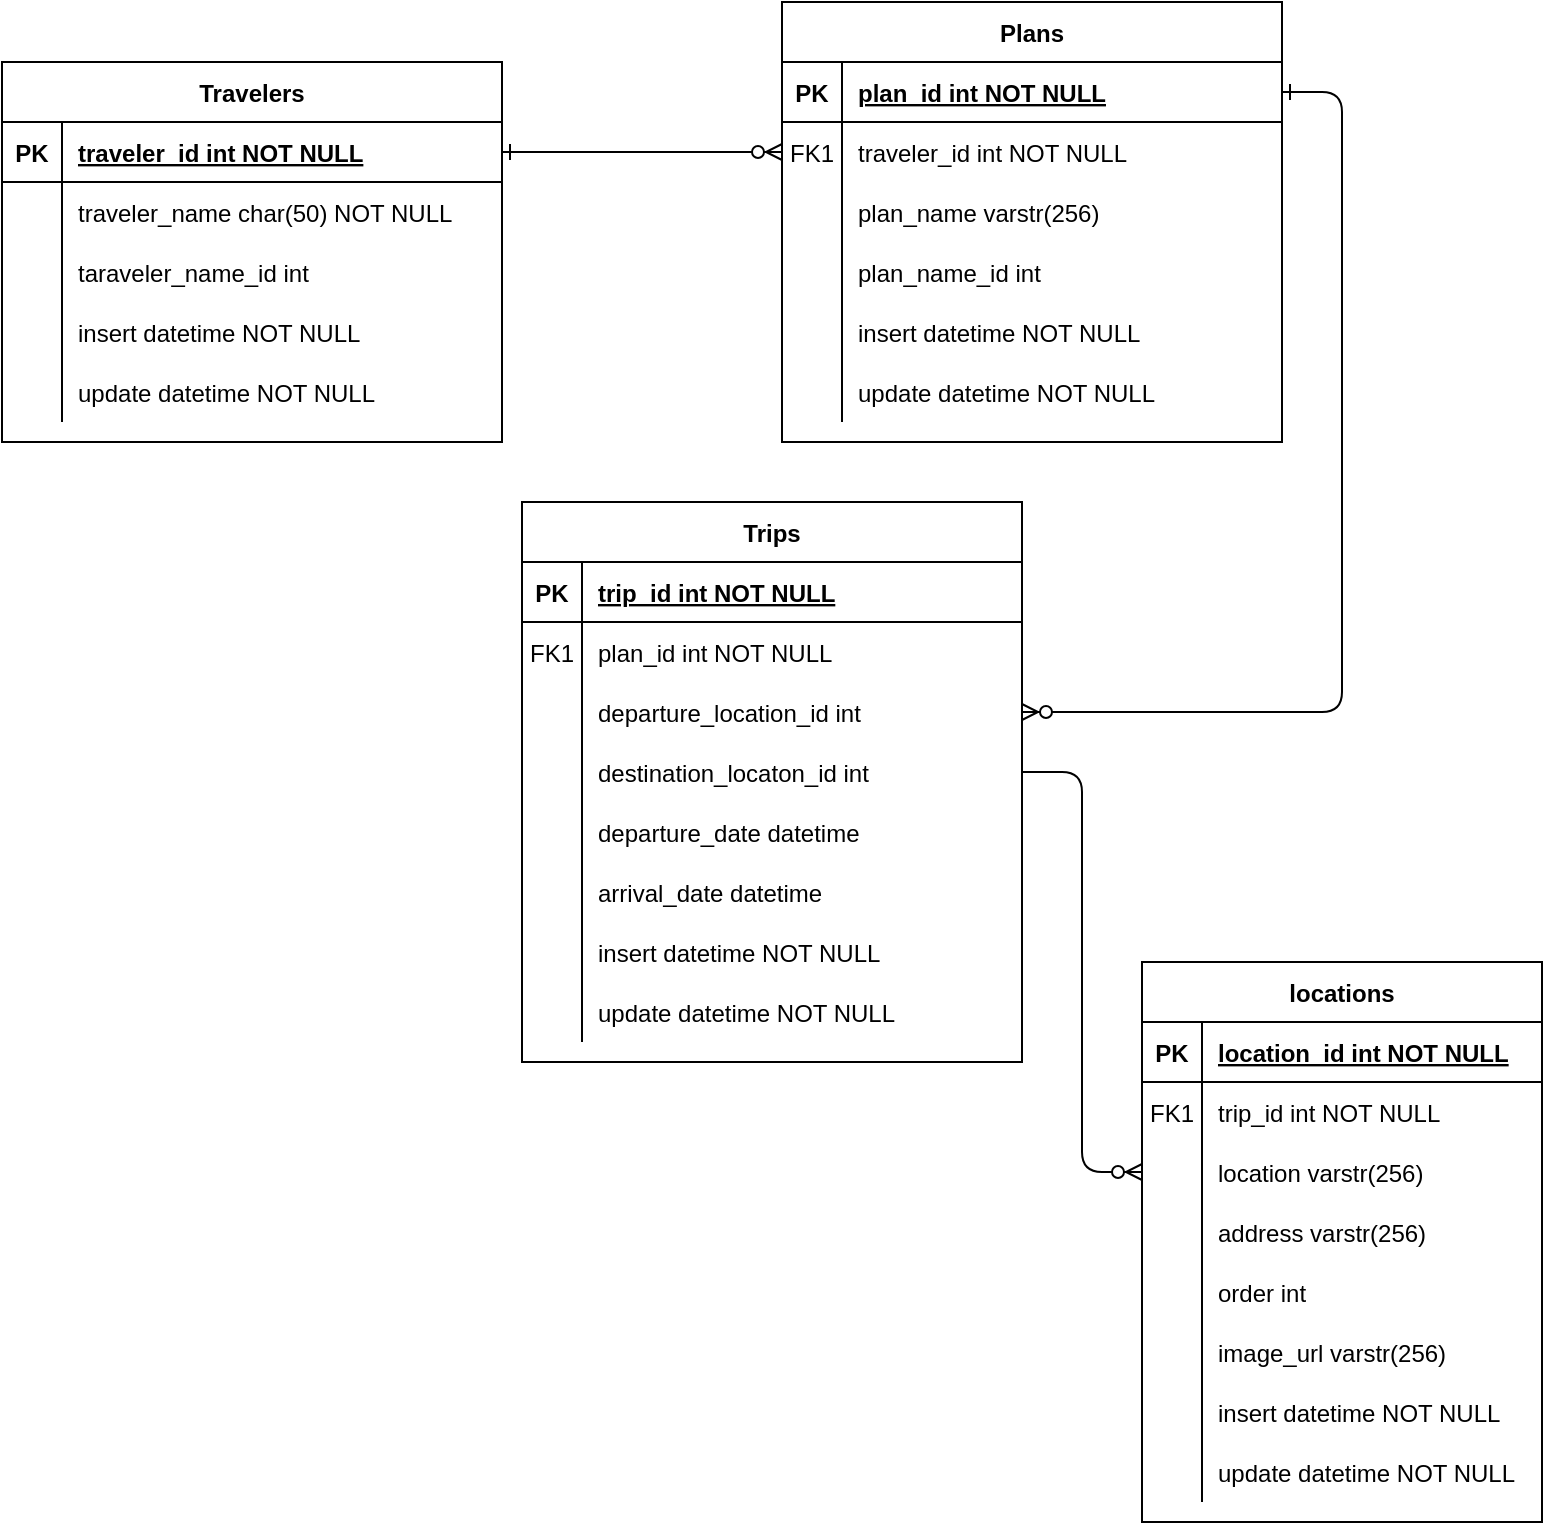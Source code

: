 <mxfile version="13.4.1" type="github">
  <diagram id="R2lEEEUBdFMjLlhIrx00" name="Page-1">
    <mxGraphModel dx="1186" dy="653" grid="1" gridSize="10" guides="1" tooltips="1" connect="1" arrows="1" fold="1" page="1" pageScale="1" pageWidth="850" pageHeight="1100" math="0" shadow="0" extFonts="Permanent Marker^https://fonts.googleapis.com/css?family=Permanent+Marker">
      <root>
        <mxCell id="0" />
        <mxCell id="1" parent="0" />
        <mxCell id="C-vyLk0tnHw3VtMMgP7b-1" value="" style="edgeStyle=entityRelationEdgeStyle;endArrow=ERzeroToMany;startArrow=ERone;endFill=1;startFill=0;" parent="1" source="C-vyLk0tnHw3VtMMgP7b-24" target="C-vyLk0tnHw3VtMMgP7b-6" edge="1">
          <mxGeometry width="100" height="100" relative="1" as="geometry">
            <mxPoint x="340" y="720" as="sourcePoint" />
            <mxPoint x="440" y="620" as="targetPoint" />
          </mxGeometry>
        </mxCell>
        <mxCell id="C-vyLk0tnHw3VtMMgP7b-12" value="" style="edgeStyle=entityRelationEdgeStyle;endArrow=ERzeroToMany;startArrow=ERone;endFill=1;startFill=0;" parent="1" source="C-vyLk0tnHw3VtMMgP7b-3" target="C-vyLk0tnHw3VtMMgP7b-17" edge="1">
          <mxGeometry width="100" height="100" relative="1" as="geometry">
            <mxPoint x="400" y="180" as="sourcePoint" />
            <mxPoint x="460" y="205" as="targetPoint" />
          </mxGeometry>
        </mxCell>
        <mxCell id="DpJ3JhVT5KA6zE6sPH7z-56" value="" style="edgeStyle=entityRelationEdgeStyle;fontSize=12;html=1;endArrow=ERzeroToMany;endFill=1;exitX=1;exitY=0.5;exitDx=0;exitDy=0;" parent="1" source="DpJ3JhVT5KA6zE6sPH7z-19" target="DpJ3JhVT5KA6zE6sPH7z-44" edge="1">
          <mxGeometry width="100" height="100" relative="1" as="geometry">
            <mxPoint x="780" y="390" as="sourcePoint" />
            <mxPoint x="210" y="530" as="targetPoint" />
          </mxGeometry>
        </mxCell>
        <mxCell id="C-vyLk0tnHw3VtMMgP7b-13" value="Trips" style="shape=table;startSize=30;container=1;collapsible=1;childLayout=tableLayout;fixedRows=1;rowLines=0;fontStyle=1;align=center;resizeLast=1;" parent="1" vertex="1">
          <mxGeometry x="320" y="340" width="250" height="280" as="geometry">
            <mxRectangle x="450" y="280" width="60" height="30" as="alternateBounds" />
          </mxGeometry>
        </mxCell>
        <mxCell id="C-vyLk0tnHw3VtMMgP7b-14" value="" style="shape=partialRectangle;collapsible=0;dropTarget=0;pointerEvents=0;fillColor=none;points=[[0,0.5],[1,0.5]];portConstraint=eastwest;top=0;left=0;right=0;bottom=1;" parent="C-vyLk0tnHw3VtMMgP7b-13" vertex="1">
          <mxGeometry y="30" width="250" height="30" as="geometry" />
        </mxCell>
        <mxCell id="C-vyLk0tnHw3VtMMgP7b-15" value="PK" style="shape=partialRectangle;overflow=hidden;connectable=0;fillColor=none;top=0;left=0;bottom=0;right=0;fontStyle=1;" parent="C-vyLk0tnHw3VtMMgP7b-14" vertex="1">
          <mxGeometry width="30" height="30" as="geometry" />
        </mxCell>
        <mxCell id="C-vyLk0tnHw3VtMMgP7b-16" value="trip_id int NOT NULL " style="shape=partialRectangle;overflow=hidden;connectable=0;fillColor=none;top=0;left=0;bottom=0;right=0;align=left;spacingLeft=6;fontStyle=5;" parent="C-vyLk0tnHw3VtMMgP7b-14" vertex="1">
          <mxGeometry x="30" width="220" height="30" as="geometry" />
        </mxCell>
        <mxCell id="DpJ3JhVT5KA6zE6sPH7z-31" style="shape=partialRectangle;collapsible=0;dropTarget=0;pointerEvents=0;fillColor=none;points=[[0,0.5],[1,0.5]];portConstraint=eastwest;top=0;left=0;right=0;bottom=0;" parent="C-vyLk0tnHw3VtMMgP7b-13" vertex="1">
          <mxGeometry y="60" width="250" height="30" as="geometry" />
        </mxCell>
        <mxCell id="DpJ3JhVT5KA6zE6sPH7z-32" value="FK1" style="shape=partialRectangle;overflow=hidden;connectable=0;fillColor=none;top=0;left=0;bottom=0;right=0;" parent="DpJ3JhVT5KA6zE6sPH7z-31" vertex="1">
          <mxGeometry width="30" height="30" as="geometry" />
        </mxCell>
        <mxCell id="DpJ3JhVT5KA6zE6sPH7z-33" value="plan_id int NOT NULL" style="shape=partialRectangle;overflow=hidden;connectable=0;fillColor=none;top=0;left=0;bottom=0;right=0;align=left;spacingLeft=6;" parent="DpJ3JhVT5KA6zE6sPH7z-31" vertex="1">
          <mxGeometry x="30" width="220" height="30" as="geometry" />
        </mxCell>
        <mxCell id="C-vyLk0tnHw3VtMMgP7b-17" value="" style="shape=partialRectangle;collapsible=0;dropTarget=0;pointerEvents=0;fillColor=none;points=[[0,0.5],[1,0.5]];portConstraint=eastwest;top=0;left=0;right=0;bottom=0;" parent="C-vyLk0tnHw3VtMMgP7b-13" vertex="1">
          <mxGeometry y="90" width="250" height="30" as="geometry" />
        </mxCell>
        <mxCell id="C-vyLk0tnHw3VtMMgP7b-18" value="" style="shape=partialRectangle;overflow=hidden;connectable=0;fillColor=none;top=0;left=0;bottom=0;right=0;" parent="C-vyLk0tnHw3VtMMgP7b-17" vertex="1">
          <mxGeometry width="30" height="30" as="geometry" />
        </mxCell>
        <mxCell id="C-vyLk0tnHw3VtMMgP7b-19" value="departure_location_id int" style="shape=partialRectangle;overflow=hidden;connectable=0;fillColor=none;top=0;left=0;bottom=0;right=0;align=left;spacingLeft=6;" parent="C-vyLk0tnHw3VtMMgP7b-17" vertex="1">
          <mxGeometry x="30" width="220" height="30" as="geometry" />
        </mxCell>
        <mxCell id="DpJ3JhVT5KA6zE6sPH7z-19" style="shape=partialRectangle;collapsible=0;dropTarget=0;pointerEvents=0;fillColor=none;points=[[0,0.5],[1,0.5]];portConstraint=eastwest;top=0;left=0;right=0;bottom=0;" parent="C-vyLk0tnHw3VtMMgP7b-13" vertex="1">
          <mxGeometry y="120" width="250" height="30" as="geometry" />
        </mxCell>
        <mxCell id="DpJ3JhVT5KA6zE6sPH7z-20" style="shape=partialRectangle;overflow=hidden;connectable=0;fillColor=none;top=0;left=0;bottom=0;right=0;" parent="DpJ3JhVT5KA6zE6sPH7z-19" vertex="1">
          <mxGeometry width="30" height="30" as="geometry" />
        </mxCell>
        <mxCell id="DpJ3JhVT5KA6zE6sPH7z-21" value="destination_locaton_id int" style="shape=partialRectangle;overflow=hidden;connectable=0;fillColor=none;top=0;left=0;bottom=0;right=0;align=left;spacingLeft=6;" parent="DpJ3JhVT5KA6zE6sPH7z-19" vertex="1">
          <mxGeometry x="30" width="220" height="30" as="geometry" />
        </mxCell>
        <mxCell id="DpJ3JhVT5KA6zE6sPH7z-28" style="shape=partialRectangle;collapsible=0;dropTarget=0;pointerEvents=0;fillColor=none;points=[[0,0.5],[1,0.5]];portConstraint=eastwest;top=0;left=0;right=0;bottom=0;" parent="C-vyLk0tnHw3VtMMgP7b-13" vertex="1">
          <mxGeometry y="150" width="250" height="30" as="geometry" />
        </mxCell>
        <mxCell id="DpJ3JhVT5KA6zE6sPH7z-29" style="shape=partialRectangle;overflow=hidden;connectable=0;fillColor=none;top=0;left=0;bottom=0;right=0;" parent="DpJ3JhVT5KA6zE6sPH7z-28" vertex="1">
          <mxGeometry width="30" height="30" as="geometry" />
        </mxCell>
        <mxCell id="DpJ3JhVT5KA6zE6sPH7z-30" value="departure_date datetime" style="shape=partialRectangle;overflow=hidden;connectable=0;fillColor=none;top=0;left=0;bottom=0;right=0;align=left;spacingLeft=6;" parent="DpJ3JhVT5KA6zE6sPH7z-28" vertex="1">
          <mxGeometry x="30" width="220" height="30" as="geometry" />
        </mxCell>
        <mxCell id="DpJ3JhVT5KA6zE6sPH7z-25" style="shape=partialRectangle;collapsible=0;dropTarget=0;pointerEvents=0;fillColor=none;points=[[0,0.5],[1,0.5]];portConstraint=eastwest;top=0;left=0;right=0;bottom=0;" parent="C-vyLk0tnHw3VtMMgP7b-13" vertex="1">
          <mxGeometry y="180" width="250" height="30" as="geometry" />
        </mxCell>
        <mxCell id="DpJ3JhVT5KA6zE6sPH7z-26" style="shape=partialRectangle;overflow=hidden;connectable=0;fillColor=none;top=0;left=0;bottom=0;right=0;" parent="DpJ3JhVT5KA6zE6sPH7z-25" vertex="1">
          <mxGeometry width="30" height="30" as="geometry" />
        </mxCell>
        <mxCell id="DpJ3JhVT5KA6zE6sPH7z-27" value="arrival_date datetime" style="shape=partialRectangle;overflow=hidden;connectable=0;fillColor=none;top=0;left=0;bottom=0;right=0;align=left;spacingLeft=6;" parent="DpJ3JhVT5KA6zE6sPH7z-25" vertex="1">
          <mxGeometry x="30" width="220" height="30" as="geometry" />
        </mxCell>
        <mxCell id="C-vyLk0tnHw3VtMMgP7b-20" value="" style="shape=partialRectangle;collapsible=0;dropTarget=0;pointerEvents=0;fillColor=none;points=[[0,0.5],[1,0.5]];portConstraint=eastwest;top=0;left=0;right=0;bottom=0;" parent="C-vyLk0tnHw3VtMMgP7b-13" vertex="1">
          <mxGeometry y="210" width="250" height="30" as="geometry" />
        </mxCell>
        <mxCell id="C-vyLk0tnHw3VtMMgP7b-21" value="" style="shape=partialRectangle;overflow=hidden;connectable=0;fillColor=none;top=0;left=0;bottom=0;right=0;" parent="C-vyLk0tnHw3VtMMgP7b-20" vertex="1">
          <mxGeometry width="30" height="30" as="geometry" />
        </mxCell>
        <mxCell id="C-vyLk0tnHw3VtMMgP7b-22" value="insert datetime NOT NULL" style="shape=partialRectangle;overflow=hidden;connectable=0;fillColor=none;top=0;left=0;bottom=0;right=0;align=left;spacingLeft=6;" parent="C-vyLk0tnHw3VtMMgP7b-20" vertex="1">
          <mxGeometry x="30" width="220" height="30" as="geometry" />
        </mxCell>
        <mxCell id="DpJ3JhVT5KA6zE6sPH7z-13" style="shape=partialRectangle;collapsible=0;dropTarget=0;pointerEvents=0;fillColor=none;points=[[0,0.5],[1,0.5]];portConstraint=eastwest;top=0;left=0;right=0;bottom=0;" parent="C-vyLk0tnHw3VtMMgP7b-13" vertex="1">
          <mxGeometry y="240" width="250" height="30" as="geometry" />
        </mxCell>
        <mxCell id="DpJ3JhVT5KA6zE6sPH7z-14" style="shape=partialRectangle;overflow=hidden;connectable=0;fillColor=none;top=0;left=0;bottom=0;right=0;" parent="DpJ3JhVT5KA6zE6sPH7z-13" vertex="1">
          <mxGeometry width="30" height="30" as="geometry" />
        </mxCell>
        <mxCell id="DpJ3JhVT5KA6zE6sPH7z-15" value="update datetime NOT NULL" style="shape=partialRectangle;overflow=hidden;connectable=0;fillColor=none;top=0;left=0;bottom=0;right=0;align=left;spacingLeft=6;" parent="DpJ3JhVT5KA6zE6sPH7z-13" vertex="1">
          <mxGeometry x="30" width="220" height="30" as="geometry" />
        </mxCell>
        <mxCell id="DpJ3JhVT5KA6zE6sPH7z-37" value="locations" style="shape=table;startSize=30;container=1;collapsible=1;childLayout=tableLayout;fixedRows=1;rowLines=0;fontStyle=1;align=center;resizeLast=1;" parent="1" vertex="1">
          <mxGeometry x="630" y="570" width="200" height="280" as="geometry" />
        </mxCell>
        <mxCell id="DpJ3JhVT5KA6zE6sPH7z-38" value="" style="shape=partialRectangle;collapsible=0;dropTarget=0;pointerEvents=0;fillColor=none;top=0;left=0;bottom=1;right=0;points=[[0,0.5],[1,0.5]];portConstraint=eastwest;" parent="DpJ3JhVT5KA6zE6sPH7z-37" vertex="1">
          <mxGeometry y="30" width="200" height="30" as="geometry" />
        </mxCell>
        <mxCell id="DpJ3JhVT5KA6zE6sPH7z-39" value="PK" style="shape=partialRectangle;connectable=0;fillColor=none;top=0;left=0;bottom=0;right=0;fontStyle=1;overflow=hidden;" parent="DpJ3JhVT5KA6zE6sPH7z-38" vertex="1">
          <mxGeometry width="30" height="30" as="geometry" />
        </mxCell>
        <mxCell id="DpJ3JhVT5KA6zE6sPH7z-40" value="location_id int NOT NULL" style="shape=partialRectangle;connectable=0;fillColor=none;top=0;left=0;bottom=0;right=0;align=left;spacingLeft=6;fontStyle=5;overflow=hidden;" parent="DpJ3JhVT5KA6zE6sPH7z-38" vertex="1">
          <mxGeometry x="30" width="170" height="30" as="geometry" />
        </mxCell>
        <mxCell id="DpJ3JhVT5KA6zE6sPH7z-41" value="" style="shape=partialRectangle;collapsible=0;dropTarget=0;pointerEvents=0;fillColor=none;top=0;left=0;bottom=0;right=0;points=[[0,0.5],[1,0.5]];portConstraint=eastwest;" parent="DpJ3JhVT5KA6zE6sPH7z-37" vertex="1">
          <mxGeometry y="60" width="200" height="30" as="geometry" />
        </mxCell>
        <mxCell id="DpJ3JhVT5KA6zE6sPH7z-42" value="FK1" style="shape=partialRectangle;connectable=0;fillColor=none;top=0;left=0;bottom=0;right=0;editable=1;overflow=hidden;" parent="DpJ3JhVT5KA6zE6sPH7z-41" vertex="1">
          <mxGeometry width="30" height="30" as="geometry" />
        </mxCell>
        <mxCell id="DpJ3JhVT5KA6zE6sPH7z-43" value="trip_id int NOT NULL" style="shape=partialRectangle;connectable=0;fillColor=none;top=0;left=0;bottom=0;right=0;align=left;spacingLeft=6;overflow=hidden;" parent="DpJ3JhVT5KA6zE6sPH7z-41" vertex="1">
          <mxGeometry x="30" width="170" height="30" as="geometry" />
        </mxCell>
        <mxCell id="DpJ3JhVT5KA6zE6sPH7z-44" value="" style="shape=partialRectangle;collapsible=0;dropTarget=0;pointerEvents=0;fillColor=none;top=0;left=0;bottom=0;right=0;points=[[0,0.5],[1,0.5]];portConstraint=eastwest;" parent="DpJ3JhVT5KA6zE6sPH7z-37" vertex="1">
          <mxGeometry y="90" width="200" height="30" as="geometry" />
        </mxCell>
        <mxCell id="DpJ3JhVT5KA6zE6sPH7z-45" value="" style="shape=partialRectangle;connectable=0;fillColor=none;top=0;left=0;bottom=0;right=0;editable=1;overflow=hidden;" parent="DpJ3JhVT5KA6zE6sPH7z-44" vertex="1">
          <mxGeometry width="30" height="30" as="geometry" />
        </mxCell>
        <mxCell id="DpJ3JhVT5KA6zE6sPH7z-46" value="location varstr(256)" style="shape=partialRectangle;connectable=0;fillColor=none;top=0;left=0;bottom=0;right=0;align=left;spacingLeft=6;overflow=hidden;" parent="DpJ3JhVT5KA6zE6sPH7z-44" vertex="1">
          <mxGeometry x="30" width="170" height="30" as="geometry" />
        </mxCell>
        <mxCell id="DpJ3JhVT5KA6zE6sPH7z-47" value="" style="shape=partialRectangle;collapsible=0;dropTarget=0;pointerEvents=0;fillColor=none;top=0;left=0;bottom=0;right=0;points=[[0,0.5],[1,0.5]];portConstraint=eastwest;" parent="DpJ3JhVT5KA6zE6sPH7z-37" vertex="1">
          <mxGeometry y="120" width="200" height="30" as="geometry" />
        </mxCell>
        <mxCell id="DpJ3JhVT5KA6zE6sPH7z-48" value="" style="shape=partialRectangle;connectable=0;fillColor=none;top=0;left=0;bottom=0;right=0;editable=1;overflow=hidden;" parent="DpJ3JhVT5KA6zE6sPH7z-47" vertex="1">
          <mxGeometry width="30" height="30" as="geometry" />
        </mxCell>
        <mxCell id="DpJ3JhVT5KA6zE6sPH7z-49" value="address varstr(256)" style="shape=partialRectangle;connectable=0;fillColor=none;top=0;left=0;bottom=0;right=0;align=left;spacingLeft=6;overflow=hidden;" parent="DpJ3JhVT5KA6zE6sPH7z-47" vertex="1">
          <mxGeometry x="30" width="170" height="30" as="geometry" />
        </mxCell>
        <mxCell id="OcKX6SyRcNT8X7n-72YM-1" style="shape=partialRectangle;collapsible=0;dropTarget=0;pointerEvents=0;fillColor=none;top=0;left=0;bottom=0;right=0;points=[[0,0.5],[1,0.5]];portConstraint=eastwest;" vertex="1" parent="DpJ3JhVT5KA6zE6sPH7z-37">
          <mxGeometry y="150" width="200" height="30" as="geometry" />
        </mxCell>
        <mxCell id="OcKX6SyRcNT8X7n-72YM-2" style="shape=partialRectangle;connectable=0;fillColor=none;top=0;left=0;bottom=0;right=0;editable=1;overflow=hidden;" vertex="1" parent="OcKX6SyRcNT8X7n-72YM-1">
          <mxGeometry width="30" height="30" as="geometry" />
        </mxCell>
        <mxCell id="OcKX6SyRcNT8X7n-72YM-3" value="order int" style="shape=partialRectangle;connectable=0;fillColor=none;top=0;left=0;bottom=0;right=0;align=left;spacingLeft=6;overflow=hidden;" vertex="1" parent="OcKX6SyRcNT8X7n-72YM-1">
          <mxGeometry x="30" width="170" height="30" as="geometry" />
        </mxCell>
        <mxCell id="DpJ3JhVT5KA6zE6sPH7z-58" style="shape=partialRectangle;collapsible=0;dropTarget=0;pointerEvents=0;fillColor=none;top=0;left=0;bottom=0;right=0;points=[[0,0.5],[1,0.5]];portConstraint=eastwest;" parent="DpJ3JhVT5KA6zE6sPH7z-37" vertex="1">
          <mxGeometry y="180" width="200" height="30" as="geometry" />
        </mxCell>
        <mxCell id="DpJ3JhVT5KA6zE6sPH7z-59" style="shape=partialRectangle;connectable=0;fillColor=none;top=0;left=0;bottom=0;right=0;editable=1;overflow=hidden;" parent="DpJ3JhVT5KA6zE6sPH7z-58" vertex="1">
          <mxGeometry width="30" height="30" as="geometry" />
        </mxCell>
        <mxCell id="DpJ3JhVT5KA6zE6sPH7z-60" value="image_url varstr(256)" style="shape=partialRectangle;connectable=0;fillColor=none;top=0;left=0;bottom=0;right=0;align=left;spacingLeft=6;overflow=hidden;" parent="DpJ3JhVT5KA6zE6sPH7z-58" vertex="1">
          <mxGeometry x="30" width="170" height="30" as="geometry" />
        </mxCell>
        <mxCell id="DpJ3JhVT5KA6zE6sPH7z-73" style="shape=partialRectangle;collapsible=0;dropTarget=0;pointerEvents=0;fillColor=none;top=0;left=0;bottom=0;right=0;points=[[0,0.5],[1,0.5]];portConstraint=eastwest;" parent="DpJ3JhVT5KA6zE6sPH7z-37" vertex="1">
          <mxGeometry y="210" width="200" height="30" as="geometry" />
        </mxCell>
        <mxCell id="DpJ3JhVT5KA6zE6sPH7z-74" style="shape=partialRectangle;connectable=0;fillColor=none;top=0;left=0;bottom=0;right=0;editable=1;overflow=hidden;" parent="DpJ3JhVT5KA6zE6sPH7z-73" vertex="1">
          <mxGeometry width="30" height="30" as="geometry" />
        </mxCell>
        <mxCell id="DpJ3JhVT5KA6zE6sPH7z-75" value="insert datetime NOT NULL" style="shape=partialRectangle;connectable=0;fillColor=none;top=0;left=0;bottom=0;right=0;align=left;spacingLeft=6;overflow=hidden;" parent="DpJ3JhVT5KA6zE6sPH7z-73" vertex="1">
          <mxGeometry x="30" width="170" height="30" as="geometry" />
        </mxCell>
        <mxCell id="DpJ3JhVT5KA6zE6sPH7z-70" style="shape=partialRectangle;collapsible=0;dropTarget=0;pointerEvents=0;fillColor=none;top=0;left=0;bottom=0;right=0;points=[[0,0.5],[1,0.5]];portConstraint=eastwest;" parent="DpJ3JhVT5KA6zE6sPH7z-37" vertex="1">
          <mxGeometry y="240" width="200" height="30" as="geometry" />
        </mxCell>
        <mxCell id="DpJ3JhVT5KA6zE6sPH7z-71" style="shape=partialRectangle;connectable=0;fillColor=none;top=0;left=0;bottom=0;right=0;editable=1;overflow=hidden;" parent="DpJ3JhVT5KA6zE6sPH7z-70" vertex="1">
          <mxGeometry width="30" height="30" as="geometry" />
        </mxCell>
        <mxCell id="DpJ3JhVT5KA6zE6sPH7z-72" value="update datetime NOT NULL" style="shape=partialRectangle;connectable=0;fillColor=none;top=0;left=0;bottom=0;right=0;align=left;spacingLeft=6;overflow=hidden;" parent="DpJ3JhVT5KA6zE6sPH7z-70" vertex="1">
          <mxGeometry x="30" width="170" height="30" as="geometry" />
        </mxCell>
        <mxCell id="C-vyLk0tnHw3VtMMgP7b-2" value="Plans" style="shape=table;startSize=30;container=1;collapsible=1;childLayout=tableLayout;fixedRows=1;rowLines=0;fontStyle=1;align=center;resizeLast=1;" parent="1" vertex="1">
          <mxGeometry x="450" y="90" width="250" height="220" as="geometry" />
        </mxCell>
        <mxCell id="C-vyLk0tnHw3VtMMgP7b-3" value="" style="shape=partialRectangle;collapsible=0;dropTarget=0;pointerEvents=0;fillColor=none;points=[[0,0.5],[1,0.5]];portConstraint=eastwest;top=0;left=0;right=0;bottom=1;" parent="C-vyLk0tnHw3VtMMgP7b-2" vertex="1">
          <mxGeometry y="30" width="250" height="30" as="geometry" />
        </mxCell>
        <mxCell id="C-vyLk0tnHw3VtMMgP7b-4" value="PK" style="shape=partialRectangle;overflow=hidden;connectable=0;fillColor=none;top=0;left=0;bottom=0;right=0;fontStyle=1;" parent="C-vyLk0tnHw3VtMMgP7b-3" vertex="1">
          <mxGeometry width="30" height="30" as="geometry" />
        </mxCell>
        <mxCell id="C-vyLk0tnHw3VtMMgP7b-5" value="plan_id int NOT NULL " style="shape=partialRectangle;overflow=hidden;connectable=0;fillColor=none;top=0;left=0;bottom=0;right=0;align=left;spacingLeft=6;fontStyle=5;" parent="C-vyLk0tnHw3VtMMgP7b-3" vertex="1">
          <mxGeometry x="30" width="220" height="30" as="geometry" />
        </mxCell>
        <mxCell id="C-vyLk0tnHw3VtMMgP7b-6" value="" style="shape=partialRectangle;collapsible=0;dropTarget=0;pointerEvents=0;fillColor=none;points=[[0,0.5],[1,0.5]];portConstraint=eastwest;top=0;left=0;right=0;bottom=0;" parent="C-vyLk0tnHw3VtMMgP7b-2" vertex="1">
          <mxGeometry y="60" width="250" height="30" as="geometry" />
        </mxCell>
        <mxCell id="C-vyLk0tnHw3VtMMgP7b-7" value="FK1" style="shape=partialRectangle;overflow=hidden;connectable=0;fillColor=none;top=0;left=0;bottom=0;right=0;" parent="C-vyLk0tnHw3VtMMgP7b-6" vertex="1">
          <mxGeometry width="30" height="30" as="geometry" />
        </mxCell>
        <mxCell id="C-vyLk0tnHw3VtMMgP7b-8" value="traveler_id int NOT NULL" style="shape=partialRectangle;overflow=hidden;connectable=0;fillColor=none;top=0;left=0;bottom=0;right=0;align=left;spacingLeft=6;" parent="C-vyLk0tnHw3VtMMgP7b-6" vertex="1">
          <mxGeometry x="30" width="220" height="30" as="geometry" />
        </mxCell>
        <mxCell id="DpJ3JhVT5KA6zE6sPH7z-34" style="shape=partialRectangle;collapsible=0;dropTarget=0;pointerEvents=0;fillColor=none;points=[[0,0.5],[1,0.5]];portConstraint=eastwest;top=0;left=0;right=0;bottom=0;" parent="C-vyLk0tnHw3VtMMgP7b-2" vertex="1">
          <mxGeometry y="90" width="250" height="30" as="geometry" />
        </mxCell>
        <mxCell id="DpJ3JhVT5KA6zE6sPH7z-35" style="shape=partialRectangle;overflow=hidden;connectable=0;fillColor=none;top=0;left=0;bottom=0;right=0;" parent="DpJ3JhVT5KA6zE6sPH7z-34" vertex="1">
          <mxGeometry width="30" height="30" as="geometry" />
        </mxCell>
        <mxCell id="DpJ3JhVT5KA6zE6sPH7z-36" value="plan_name varstr(256)" style="shape=partialRectangle;overflow=hidden;connectable=0;fillColor=none;top=0;left=0;bottom=0;right=0;align=left;spacingLeft=6;" parent="DpJ3JhVT5KA6zE6sPH7z-34" vertex="1">
          <mxGeometry x="30" width="220" height="30" as="geometry" />
        </mxCell>
        <mxCell id="DpJ3JhVT5KA6zE6sPH7z-61" style="shape=partialRectangle;collapsible=0;dropTarget=0;pointerEvents=0;fillColor=none;points=[[0,0.5],[1,0.5]];portConstraint=eastwest;top=0;left=0;right=0;bottom=0;" parent="C-vyLk0tnHw3VtMMgP7b-2" vertex="1">
          <mxGeometry y="120" width="250" height="30" as="geometry" />
        </mxCell>
        <mxCell id="DpJ3JhVT5KA6zE6sPH7z-62" style="shape=partialRectangle;overflow=hidden;connectable=0;fillColor=none;top=0;left=0;bottom=0;right=0;" parent="DpJ3JhVT5KA6zE6sPH7z-61" vertex="1">
          <mxGeometry width="30" height="30" as="geometry" />
        </mxCell>
        <mxCell id="DpJ3JhVT5KA6zE6sPH7z-63" value="plan_name_id int" style="shape=partialRectangle;overflow=hidden;connectable=0;fillColor=none;top=0;left=0;bottom=0;right=0;align=left;spacingLeft=6;" parent="DpJ3JhVT5KA6zE6sPH7z-61" vertex="1">
          <mxGeometry x="30" width="220" height="30" as="geometry" />
        </mxCell>
        <mxCell id="C-vyLk0tnHw3VtMMgP7b-9" value="" style="shape=partialRectangle;collapsible=0;dropTarget=0;pointerEvents=0;fillColor=none;points=[[0,0.5],[1,0.5]];portConstraint=eastwest;top=0;left=0;right=0;bottom=0;" parent="C-vyLk0tnHw3VtMMgP7b-2" vertex="1">
          <mxGeometry y="150" width="250" height="30" as="geometry" />
        </mxCell>
        <mxCell id="C-vyLk0tnHw3VtMMgP7b-10" value="" style="shape=partialRectangle;overflow=hidden;connectable=0;fillColor=none;top=0;left=0;bottom=0;right=0;" parent="C-vyLk0tnHw3VtMMgP7b-9" vertex="1">
          <mxGeometry width="30" height="30" as="geometry" />
        </mxCell>
        <mxCell id="C-vyLk0tnHw3VtMMgP7b-11" value="insert datetime NOT NULL" style="shape=partialRectangle;overflow=hidden;connectable=0;fillColor=none;top=0;left=0;bottom=0;right=0;align=left;spacingLeft=6;" parent="C-vyLk0tnHw3VtMMgP7b-9" vertex="1">
          <mxGeometry x="30" width="220" height="30" as="geometry" />
        </mxCell>
        <mxCell id="DpJ3JhVT5KA6zE6sPH7z-16" style="shape=partialRectangle;collapsible=0;dropTarget=0;pointerEvents=0;fillColor=none;points=[[0,0.5],[1,0.5]];portConstraint=eastwest;top=0;left=0;right=0;bottom=0;" parent="C-vyLk0tnHw3VtMMgP7b-2" vertex="1">
          <mxGeometry y="180" width="250" height="30" as="geometry" />
        </mxCell>
        <mxCell id="DpJ3JhVT5KA6zE6sPH7z-17" style="shape=partialRectangle;overflow=hidden;connectable=0;fillColor=none;top=0;left=0;bottom=0;right=0;" parent="DpJ3JhVT5KA6zE6sPH7z-16" vertex="1">
          <mxGeometry width="30" height="30" as="geometry" />
        </mxCell>
        <mxCell id="DpJ3JhVT5KA6zE6sPH7z-18" value="update datetime NOT NULL" style="shape=partialRectangle;overflow=hidden;connectable=0;fillColor=none;top=0;left=0;bottom=0;right=0;align=left;spacingLeft=6;" parent="DpJ3JhVT5KA6zE6sPH7z-16" vertex="1">
          <mxGeometry x="30" width="220" height="30" as="geometry" />
        </mxCell>
        <mxCell id="C-vyLk0tnHw3VtMMgP7b-23" value="Travelers" style="shape=table;startSize=30;container=1;collapsible=1;childLayout=tableLayout;fixedRows=1;rowLines=0;fontStyle=1;align=center;resizeLast=1;" parent="1" vertex="1">
          <mxGeometry x="60" y="120" width="250" height="190" as="geometry" />
        </mxCell>
        <mxCell id="C-vyLk0tnHw3VtMMgP7b-24" value="" style="shape=partialRectangle;collapsible=0;dropTarget=0;pointerEvents=0;fillColor=none;points=[[0,0.5],[1,0.5]];portConstraint=eastwest;top=0;left=0;right=0;bottom=1;" parent="C-vyLk0tnHw3VtMMgP7b-23" vertex="1">
          <mxGeometry y="30" width="250" height="30" as="geometry" />
        </mxCell>
        <mxCell id="C-vyLk0tnHw3VtMMgP7b-25" value="PK" style="shape=partialRectangle;overflow=hidden;connectable=0;fillColor=none;top=0;left=0;bottom=0;right=0;fontStyle=1;" parent="C-vyLk0tnHw3VtMMgP7b-24" vertex="1">
          <mxGeometry width="30" height="30" as="geometry" />
        </mxCell>
        <mxCell id="C-vyLk0tnHw3VtMMgP7b-26" value="traveler_id int NOT NULL " style="shape=partialRectangle;overflow=hidden;connectable=0;fillColor=none;top=0;left=0;bottom=0;right=0;align=left;spacingLeft=6;fontStyle=5;" parent="C-vyLk0tnHw3VtMMgP7b-24" vertex="1">
          <mxGeometry x="30" width="220" height="30" as="geometry" />
        </mxCell>
        <mxCell id="C-vyLk0tnHw3VtMMgP7b-27" value="" style="shape=partialRectangle;collapsible=0;dropTarget=0;pointerEvents=0;fillColor=none;points=[[0,0.5],[1,0.5]];portConstraint=eastwest;top=0;left=0;right=0;bottom=0;" parent="C-vyLk0tnHw3VtMMgP7b-23" vertex="1">
          <mxGeometry y="60" width="250" height="30" as="geometry" />
        </mxCell>
        <mxCell id="C-vyLk0tnHw3VtMMgP7b-28" value="" style="shape=partialRectangle;overflow=hidden;connectable=0;fillColor=none;top=0;left=0;bottom=0;right=0;" parent="C-vyLk0tnHw3VtMMgP7b-27" vertex="1">
          <mxGeometry width="30" height="30" as="geometry" />
        </mxCell>
        <mxCell id="C-vyLk0tnHw3VtMMgP7b-29" value="traveler_name char(50) NOT NULL" style="shape=partialRectangle;overflow=hidden;connectable=0;fillColor=none;top=0;left=0;bottom=0;right=0;align=left;spacingLeft=6;" parent="C-vyLk0tnHw3VtMMgP7b-27" vertex="1">
          <mxGeometry x="30" width="220" height="30" as="geometry" />
        </mxCell>
        <mxCell id="DpJ3JhVT5KA6zE6sPH7z-76" style="shape=partialRectangle;collapsible=0;dropTarget=0;pointerEvents=0;fillColor=none;points=[[0,0.5],[1,0.5]];portConstraint=eastwest;top=0;left=0;right=0;bottom=0;" parent="C-vyLk0tnHw3VtMMgP7b-23" vertex="1">
          <mxGeometry y="90" width="250" height="30" as="geometry" />
        </mxCell>
        <mxCell id="DpJ3JhVT5KA6zE6sPH7z-77" style="shape=partialRectangle;overflow=hidden;connectable=0;fillColor=none;top=0;left=0;bottom=0;right=0;" parent="DpJ3JhVT5KA6zE6sPH7z-76" vertex="1">
          <mxGeometry width="30" height="30" as="geometry" />
        </mxCell>
        <mxCell id="DpJ3JhVT5KA6zE6sPH7z-78" value="taraveler_name_id int" style="shape=partialRectangle;overflow=hidden;connectable=0;fillColor=none;top=0;left=0;bottom=0;right=0;align=left;spacingLeft=6;" parent="DpJ3JhVT5KA6zE6sPH7z-76" vertex="1">
          <mxGeometry x="30" width="220" height="30" as="geometry" />
        </mxCell>
        <mxCell id="DpJ3JhVT5KA6zE6sPH7z-67" style="shape=partialRectangle;collapsible=0;dropTarget=0;pointerEvents=0;fillColor=none;points=[[0,0.5],[1,0.5]];portConstraint=eastwest;top=0;left=0;right=0;bottom=0;" parent="C-vyLk0tnHw3VtMMgP7b-23" vertex="1">
          <mxGeometry y="120" width="250" height="30" as="geometry" />
        </mxCell>
        <mxCell id="DpJ3JhVT5KA6zE6sPH7z-68" style="shape=partialRectangle;overflow=hidden;connectable=0;fillColor=none;top=0;left=0;bottom=0;right=0;" parent="DpJ3JhVT5KA6zE6sPH7z-67" vertex="1">
          <mxGeometry width="30" height="30" as="geometry" />
        </mxCell>
        <mxCell id="DpJ3JhVT5KA6zE6sPH7z-69" value="insert datetime NOT NULL" style="shape=partialRectangle;overflow=hidden;connectable=0;fillColor=none;top=0;left=0;bottom=0;right=0;align=left;spacingLeft=6;" parent="DpJ3JhVT5KA6zE6sPH7z-67" vertex="1">
          <mxGeometry x="30" width="220" height="30" as="geometry" />
        </mxCell>
        <mxCell id="DpJ3JhVT5KA6zE6sPH7z-64" style="shape=partialRectangle;collapsible=0;dropTarget=0;pointerEvents=0;fillColor=none;points=[[0,0.5],[1,0.5]];portConstraint=eastwest;top=0;left=0;right=0;bottom=0;" parent="C-vyLk0tnHw3VtMMgP7b-23" vertex="1">
          <mxGeometry y="150" width="250" height="30" as="geometry" />
        </mxCell>
        <mxCell id="DpJ3JhVT5KA6zE6sPH7z-65" style="shape=partialRectangle;overflow=hidden;connectable=0;fillColor=none;top=0;left=0;bottom=0;right=0;" parent="DpJ3JhVT5KA6zE6sPH7z-64" vertex="1">
          <mxGeometry width="30" height="30" as="geometry" />
        </mxCell>
        <mxCell id="DpJ3JhVT5KA6zE6sPH7z-66" value="update datetime NOT NULL" style="shape=partialRectangle;overflow=hidden;connectable=0;fillColor=none;top=0;left=0;bottom=0;right=0;align=left;spacingLeft=6;" parent="DpJ3JhVT5KA6zE6sPH7z-64" vertex="1">
          <mxGeometry x="30" width="220" height="30" as="geometry" />
        </mxCell>
      </root>
    </mxGraphModel>
  </diagram>
</mxfile>
